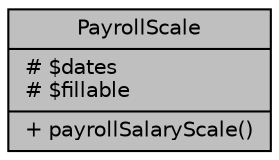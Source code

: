 digraph "PayrollScale"
{
 // LATEX_PDF_SIZE
  bgcolor="transparent";
  edge [fontname="Helvetica",fontsize="10",labelfontname="Helvetica",labelfontsize="10"];
  node [fontname="Helvetica",fontsize="10",shape=record];
  Node1 [label="{PayrollScale\n|# $dates\l# $fillable\l|+ payrollSalaryScale()\l}",height=0.2,width=0.4,color="black", fillcolor="grey75", style="filled", fontcolor="black",tooltip="Datos de las escalas o niveles de un escalafón."];
}
